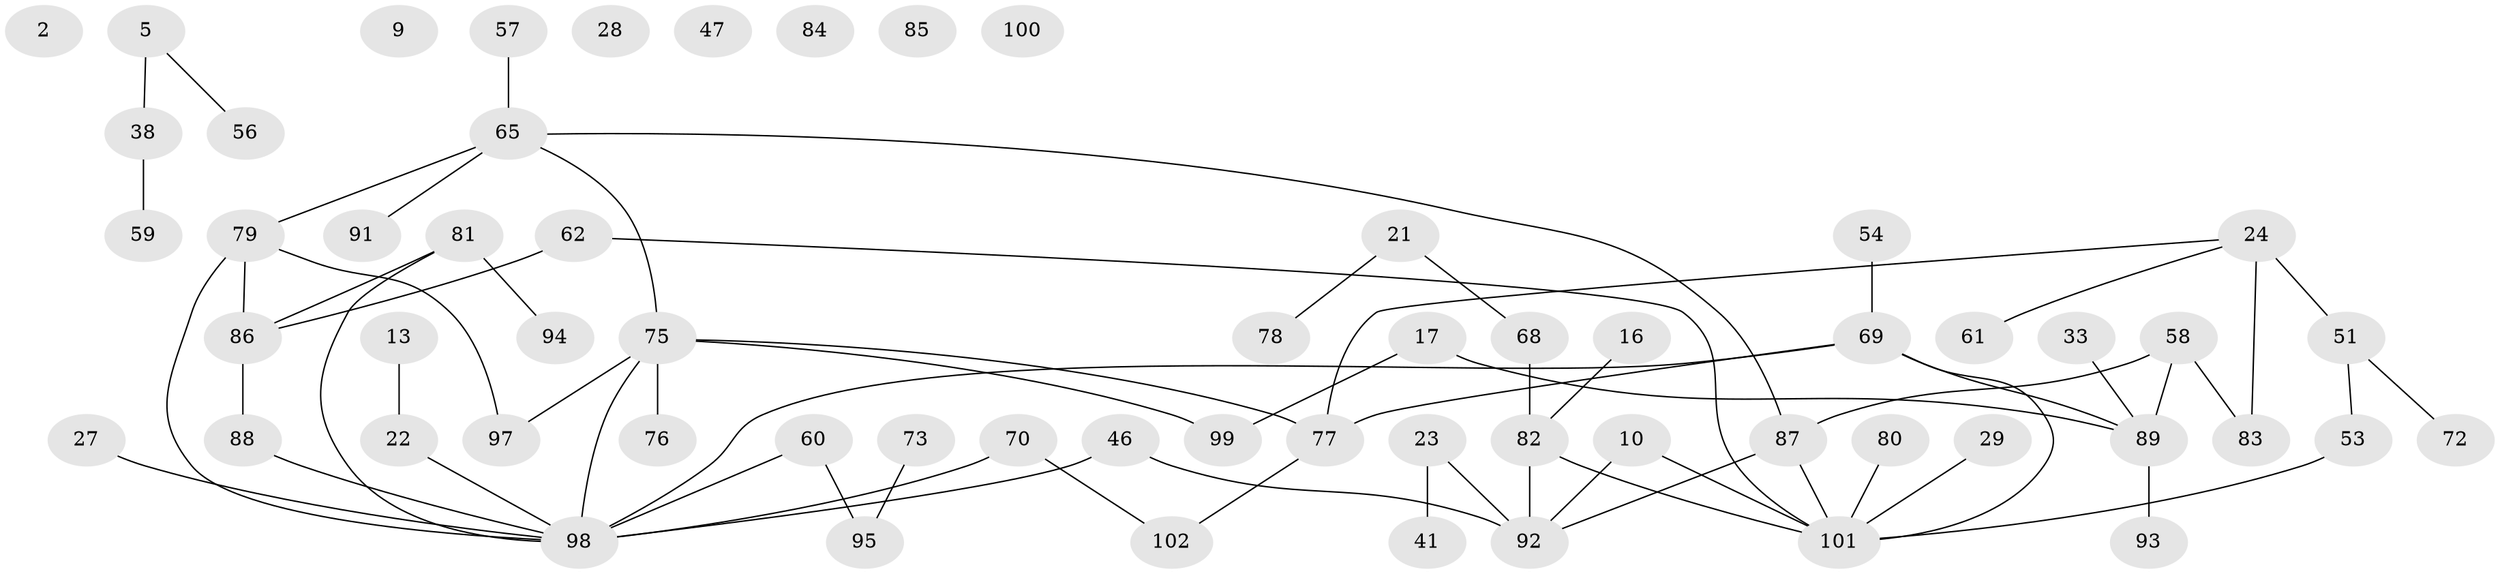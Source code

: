 // original degree distribution, {1: 0.2549019607843137, 0: 0.06862745098039216, 2: 0.2549019607843137, 3: 0.28431372549019607, 4: 0.06862745098039216, 5: 0.0392156862745098, 6: 0.0196078431372549, 7: 0.00980392156862745}
// Generated by graph-tools (version 1.1) at 2025/43/03/04/25 21:43:45]
// undirected, 61 vertices, 67 edges
graph export_dot {
graph [start="1"]
  node [color=gray90,style=filled];
  2;
  5;
  9;
  10;
  13;
  16;
  17;
  21;
  22;
  23;
  24;
  27;
  28;
  29;
  33;
  38;
  41;
  46 [super="+44"];
  47;
  51 [super="+31"];
  53;
  54;
  56;
  57;
  58 [super="+18"];
  59;
  60;
  61;
  62 [super="+52"];
  65 [super="+7+15"];
  68;
  69 [super="+3+39+50"];
  70 [super="+63"];
  72;
  73;
  75 [super="+19+34+66+74"];
  76;
  77 [super="+25"];
  78;
  79;
  80;
  81;
  82 [super="+4"];
  83 [super="+26"];
  84;
  85;
  86 [super="+35"];
  87 [super="+14"];
  88;
  89 [super="+71"];
  91;
  92;
  93;
  94;
  95;
  97 [super="+37"];
  98 [super="+20+64+67+55"];
  99;
  100;
  101 [super="+96"];
  102;
  5 -- 38;
  5 -- 56;
  10 -- 92;
  10 -- 101;
  13 -- 22;
  16 -- 82;
  17 -- 89 [weight=2];
  17 -- 99;
  21 -- 68;
  21 -- 78;
  22 -- 98;
  23 -- 41;
  23 -- 92;
  24 -- 51 [weight=2];
  24 -- 61;
  24 -- 77;
  24 -- 83;
  27 -- 98;
  29 -- 101;
  33 -- 89 [weight=2];
  38 -- 59;
  46 -- 92 [weight=2];
  46 -- 98;
  51 -- 72;
  51 -- 53;
  53 -- 101;
  54 -- 69;
  57 -- 65;
  58 -- 89 [weight=2];
  58 -- 83;
  58 -- 87;
  60 -- 95;
  60 -- 98;
  62 -- 86;
  62 -- 101;
  65 -- 79;
  65 -- 91;
  65 -- 87;
  65 -- 75;
  68 -- 82;
  69 -- 89 [weight=2];
  69 -- 98 [weight=2];
  69 -- 101;
  69 -- 77;
  70 -- 102;
  70 -- 98;
  73 -- 95;
  75 -- 97;
  75 -- 98 [weight=2];
  75 -- 76;
  75 -- 99;
  75 -- 77;
  77 -- 102;
  79 -- 86;
  79 -- 97;
  79 -- 98;
  80 -- 101;
  81 -- 86;
  81 -- 94;
  81 -- 98;
  82 -- 92;
  82 -- 101;
  86 -- 88;
  87 -- 101;
  87 -- 92;
  88 -- 98;
  89 -- 93;
}
